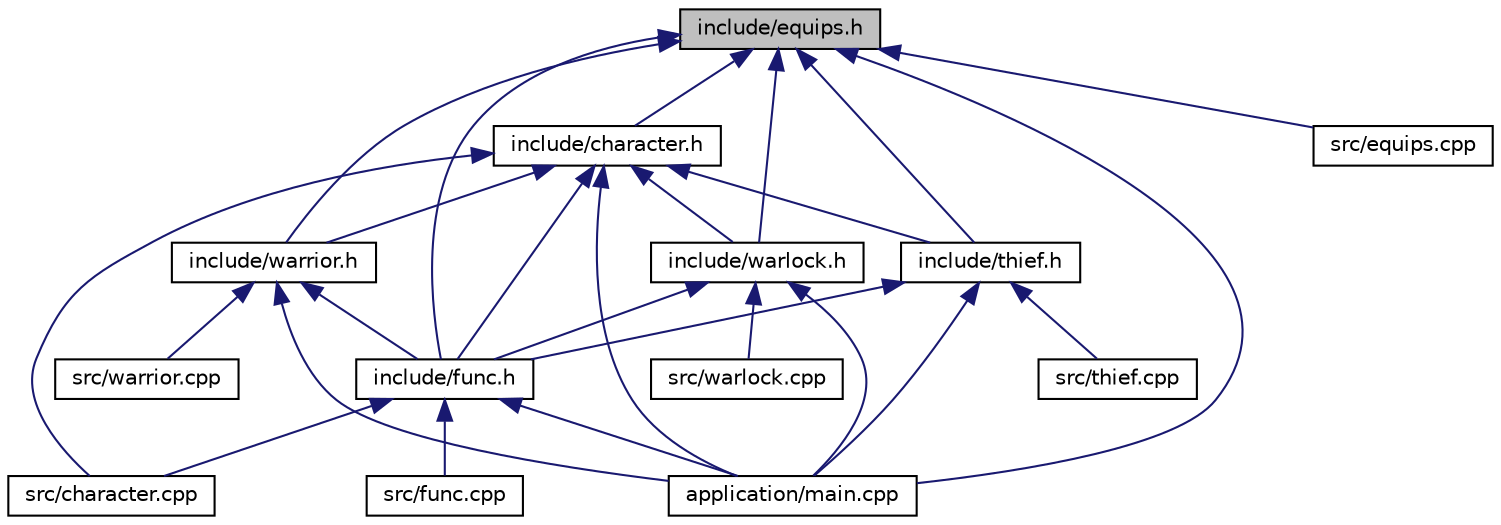 digraph "include/equips.h"
{
  edge [fontname="Helvetica",fontsize="10",labelfontname="Helvetica",labelfontsize="10"];
  node [fontname="Helvetica",fontsize="10",shape=record];
  Node1 [label="include/equips.h",height=0.2,width=0.4,color="black", fillcolor="grey75", style="filled", fontcolor="black"];
  Node1 -> Node2 [dir="back",color="midnightblue",fontsize="10",style="solid",fontname="Helvetica"];
  Node2 [label="include/character.h",height=0.2,width=0.4,color="black", fillcolor="white", style="filled",URL="$character_8h.html",tooltip="Definicao de prototipos da classe base do personagem. "];
  Node2 -> Node3 [dir="back",color="midnightblue",fontsize="10",style="solid",fontname="Helvetica"];
  Node3 [label="application/main.cpp",height=0.2,width=0.4,color="black", fillcolor="white", style="filled",URL="$main_8cpp.html",tooltip="Cógido fonte princial do IDLE Dungeon. "];
  Node2 -> Node4 [dir="back",color="midnightblue",fontsize="10",style="solid",fontname="Helvetica"];
  Node4 [label="include/warrior.h",height=0.2,width=0.4,color="black", fillcolor="white", style="filled",URL="$warrior_8h.html",tooltip="Definicao de prototipos da classe guerreiro. "];
  Node4 -> Node3 [dir="back",color="midnightblue",fontsize="10",style="solid",fontname="Helvetica"];
  Node4 -> Node5 [dir="back",color="midnightblue",fontsize="10",style="solid",fontname="Helvetica"];
  Node5 [label="include/func.h",height=0.2,width=0.4,color="black", fillcolor="white", style="filled",URL="$func_8h.html",tooltip="Definicao de prototipos das funções. "];
  Node5 -> Node3 [dir="back",color="midnightblue",fontsize="10",style="solid",fontname="Helvetica"];
  Node5 -> Node6 [dir="back",color="midnightblue",fontsize="10",style="solid",fontname="Helvetica"];
  Node6 [label="src/character.cpp",height=0.2,width=0.4,color="black", fillcolor="white", style="filled",URL="$character_8cpp.html",tooltip="Implementação dos prototipos da classe base do personagem. "];
  Node5 -> Node7 [dir="back",color="midnightblue",fontsize="10",style="solid",fontname="Helvetica"];
  Node7 [label="src/func.cpp",height=0.2,width=0.4,color="black", fillcolor="white", style="filled",URL="$func_8cpp.html",tooltip="Implementação dos prototipos das funções. "];
  Node4 -> Node8 [dir="back",color="midnightblue",fontsize="10",style="solid",fontname="Helvetica"];
  Node8 [label="src/warrior.cpp",height=0.2,width=0.4,color="black", fillcolor="white", style="filled",URL="$warrior_8cpp.html",tooltip="Implementação dos prototipos da classe guerreiro. "];
  Node2 -> Node9 [dir="back",color="midnightblue",fontsize="10",style="solid",fontname="Helvetica"];
  Node9 [label="include/warlock.h",height=0.2,width=0.4,color="black", fillcolor="white", style="filled",URL="$warlock_8h.html",tooltip="Definicao de prototipos da classe mago. "];
  Node9 -> Node3 [dir="back",color="midnightblue",fontsize="10",style="solid",fontname="Helvetica"];
  Node9 -> Node5 [dir="back",color="midnightblue",fontsize="10",style="solid",fontname="Helvetica"];
  Node9 -> Node10 [dir="back",color="midnightblue",fontsize="10",style="solid",fontname="Helvetica"];
  Node10 [label="src/warlock.cpp",height=0.2,width=0.4,color="black", fillcolor="white", style="filled",URL="$warlock_8cpp.html",tooltip="Implementação dos prototipos da classe mago. "];
  Node2 -> Node11 [dir="back",color="midnightblue",fontsize="10",style="solid",fontname="Helvetica"];
  Node11 [label="include/thief.h",height=0.2,width=0.4,color="black", fillcolor="white", style="filled",URL="$thief_8h.html",tooltip="Definicao de prototipos da classe ladino. "];
  Node11 -> Node3 [dir="back",color="midnightblue",fontsize="10",style="solid",fontname="Helvetica"];
  Node11 -> Node5 [dir="back",color="midnightblue",fontsize="10",style="solid",fontname="Helvetica"];
  Node11 -> Node12 [dir="back",color="midnightblue",fontsize="10",style="solid",fontname="Helvetica"];
  Node12 [label="src/thief.cpp",height=0.2,width=0.4,color="black", fillcolor="white", style="filled",URL="$thief_8cpp.html",tooltip="Implementação dos prototipos da classe ladino. "];
  Node2 -> Node5 [dir="back",color="midnightblue",fontsize="10",style="solid",fontname="Helvetica"];
  Node2 -> Node6 [dir="back",color="midnightblue",fontsize="10",style="solid",fontname="Helvetica"];
  Node1 -> Node3 [dir="back",color="midnightblue",fontsize="10",style="solid",fontname="Helvetica"];
  Node1 -> Node4 [dir="back",color="midnightblue",fontsize="10",style="solid",fontname="Helvetica"];
  Node1 -> Node9 [dir="back",color="midnightblue",fontsize="10",style="solid",fontname="Helvetica"];
  Node1 -> Node11 [dir="back",color="midnightblue",fontsize="10",style="solid",fontname="Helvetica"];
  Node1 -> Node5 [dir="back",color="midnightblue",fontsize="10",style="solid",fontname="Helvetica"];
  Node1 -> Node13 [dir="back",color="midnightblue",fontsize="10",style="solid",fontname="Helvetica"];
  Node13 [label="src/equips.cpp",height=0.2,width=0.4,color="black", fillcolor="white", style="filled",URL="$equips_8cpp.html",tooltip="Implementação dos prototipos da classe dos equipamentos. "];
}
